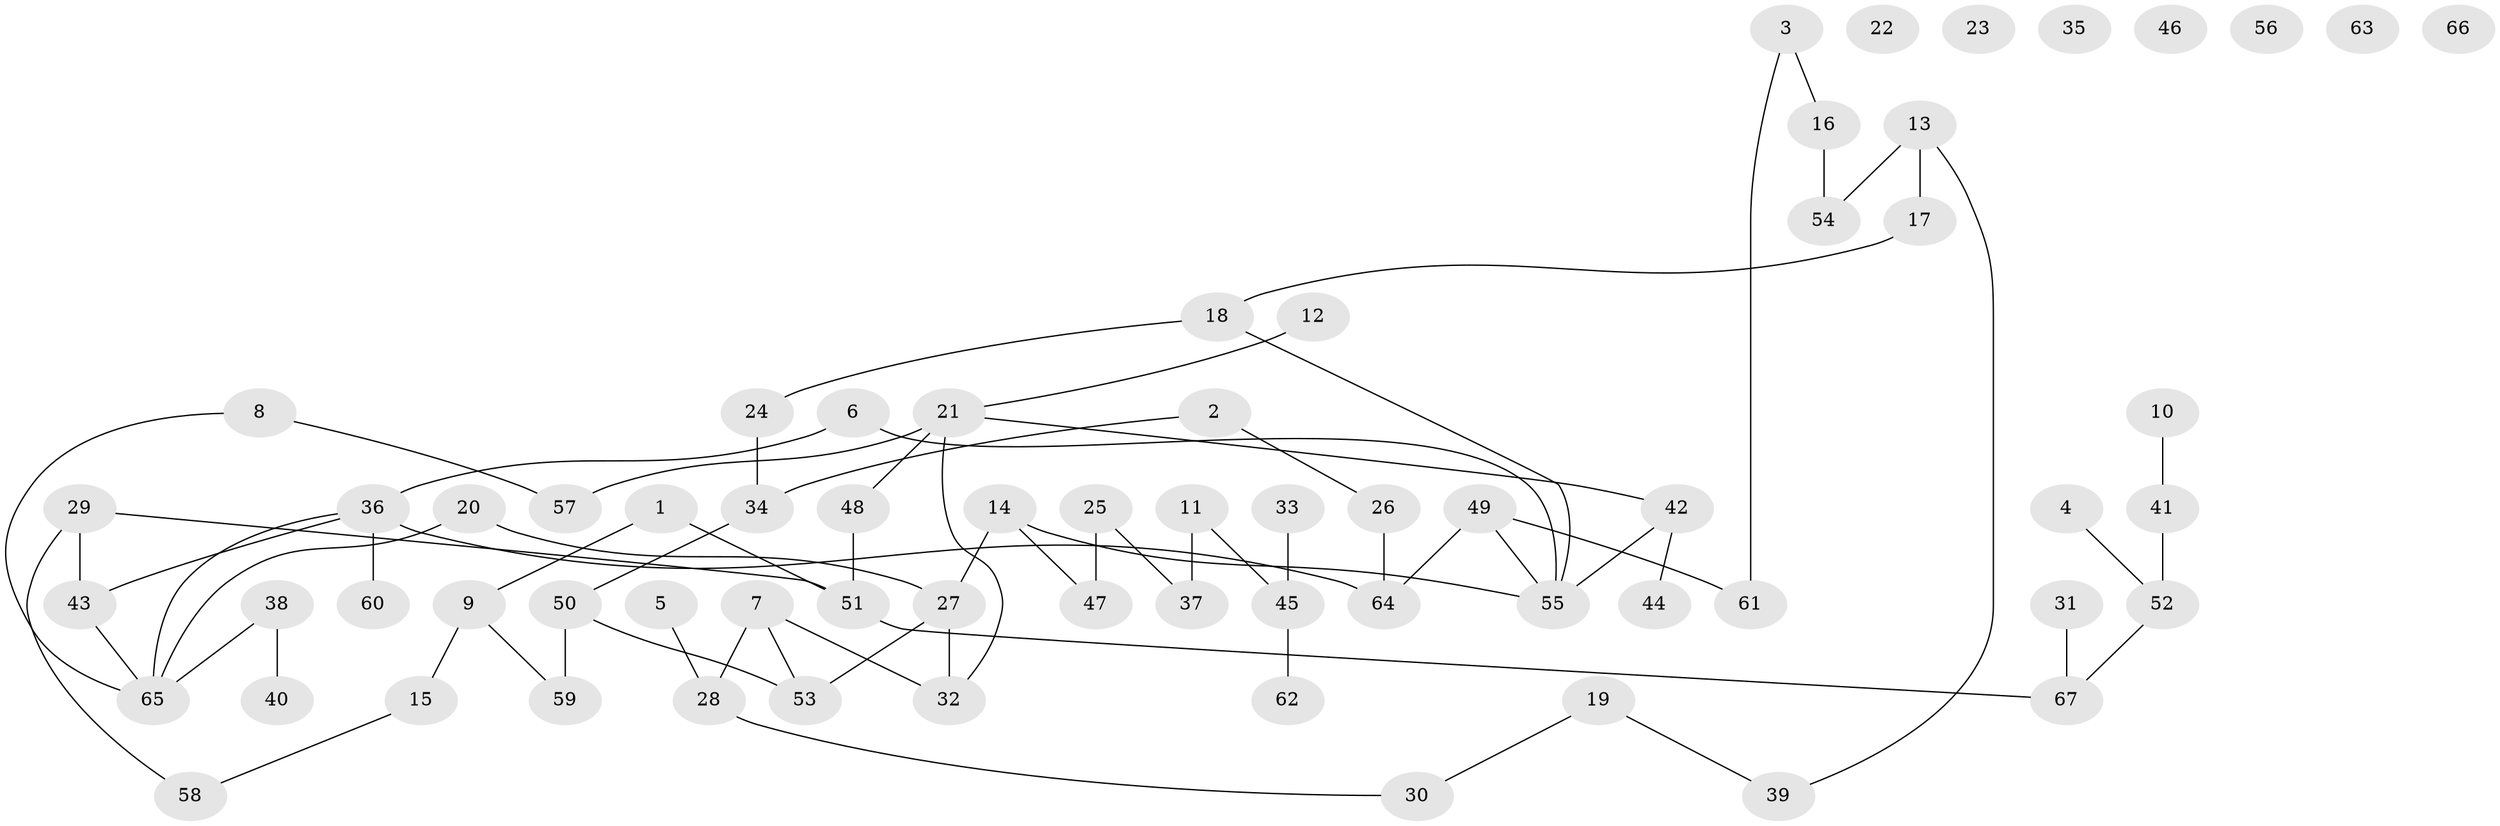 // coarse degree distribution, {1: 0.25, 0: 0.35, 2: 0.15, 3: 0.1, 4: 0.1, 7: 0.05}
// Generated by graph-tools (version 1.1) at 2025/42/03/04/25 21:42:27]
// undirected, 67 vertices, 72 edges
graph export_dot {
graph [start="1"]
  node [color=gray90,style=filled];
  1;
  2;
  3;
  4;
  5;
  6;
  7;
  8;
  9;
  10;
  11;
  12;
  13;
  14;
  15;
  16;
  17;
  18;
  19;
  20;
  21;
  22;
  23;
  24;
  25;
  26;
  27;
  28;
  29;
  30;
  31;
  32;
  33;
  34;
  35;
  36;
  37;
  38;
  39;
  40;
  41;
  42;
  43;
  44;
  45;
  46;
  47;
  48;
  49;
  50;
  51;
  52;
  53;
  54;
  55;
  56;
  57;
  58;
  59;
  60;
  61;
  62;
  63;
  64;
  65;
  66;
  67;
  1 -- 9;
  1 -- 51;
  2 -- 26;
  2 -- 34;
  3 -- 16;
  3 -- 61;
  4 -- 52;
  5 -- 28;
  6 -- 36;
  6 -- 55;
  7 -- 28;
  7 -- 32;
  7 -- 53;
  8 -- 57;
  8 -- 65;
  9 -- 15;
  9 -- 59;
  10 -- 41;
  11 -- 37;
  11 -- 45;
  12 -- 21;
  13 -- 17;
  13 -- 39;
  13 -- 54;
  14 -- 27;
  14 -- 47;
  14 -- 55;
  15 -- 58;
  16 -- 54;
  17 -- 18;
  18 -- 24;
  18 -- 55;
  19 -- 30;
  19 -- 39;
  20 -- 27;
  20 -- 65;
  21 -- 32;
  21 -- 42;
  21 -- 48;
  21 -- 57;
  24 -- 34;
  25 -- 37;
  25 -- 47;
  26 -- 64;
  27 -- 32;
  27 -- 53;
  28 -- 30;
  29 -- 43;
  29 -- 51;
  29 -- 58;
  31 -- 67;
  33 -- 45;
  34 -- 50;
  36 -- 43;
  36 -- 60;
  36 -- 64;
  36 -- 65;
  38 -- 40;
  38 -- 65;
  41 -- 52;
  42 -- 44;
  42 -- 55;
  43 -- 65;
  45 -- 62;
  48 -- 51;
  49 -- 55;
  49 -- 61;
  49 -- 64;
  50 -- 53;
  50 -- 59;
  51 -- 67;
  52 -- 67;
}
